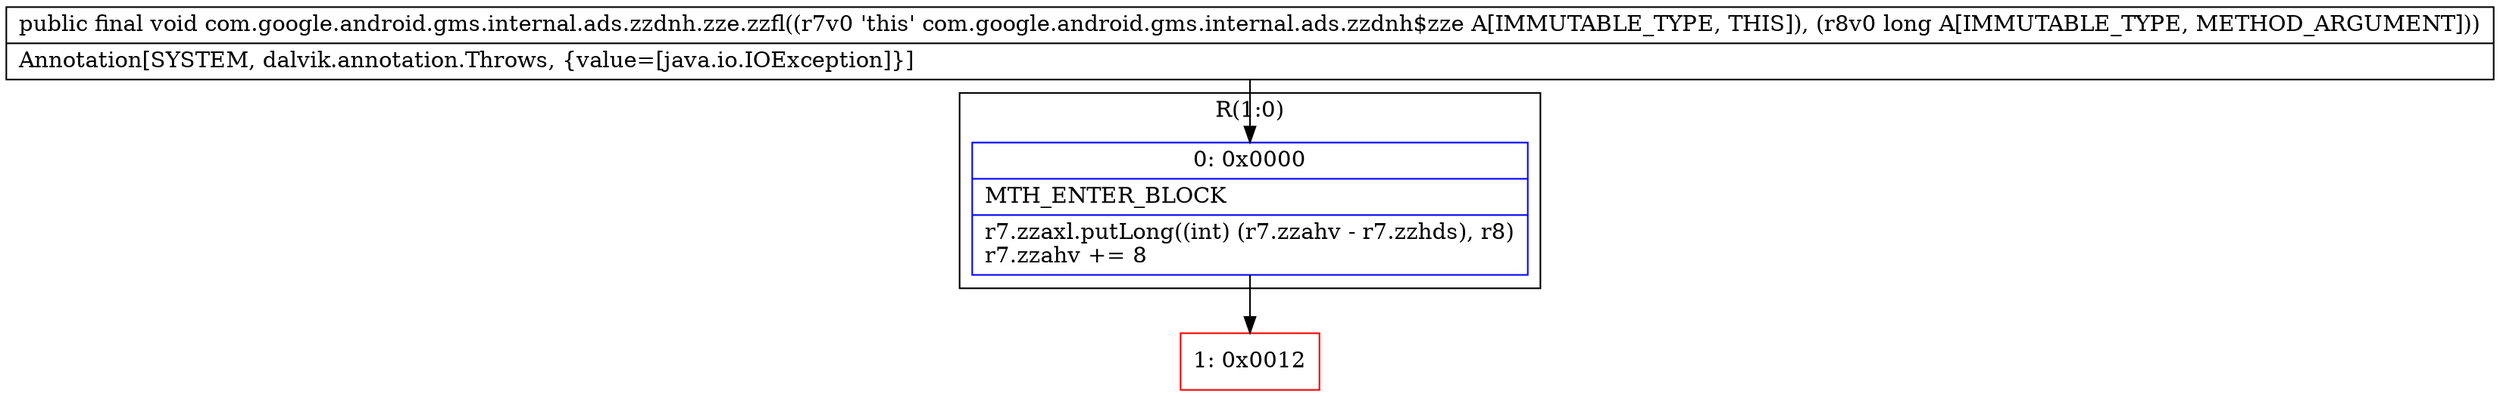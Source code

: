 digraph "CFG forcom.google.android.gms.internal.ads.zzdnh.zze.zzfl(J)V" {
subgraph cluster_Region_1010868460 {
label = "R(1:0)";
node [shape=record,color=blue];
Node_0 [shape=record,label="{0\:\ 0x0000|MTH_ENTER_BLOCK\l|r7.zzaxl.putLong((int) (r7.zzahv \- r7.zzhds), r8)\lr7.zzahv += 8\l}"];
}
Node_1 [shape=record,color=red,label="{1\:\ 0x0012}"];
MethodNode[shape=record,label="{public final void com.google.android.gms.internal.ads.zzdnh.zze.zzfl((r7v0 'this' com.google.android.gms.internal.ads.zzdnh$zze A[IMMUTABLE_TYPE, THIS]), (r8v0 long A[IMMUTABLE_TYPE, METHOD_ARGUMENT]))  | Annotation[SYSTEM, dalvik.annotation.Throws, \{value=[java.io.IOException]\}]\l}"];
MethodNode -> Node_0;
Node_0 -> Node_1;
}


